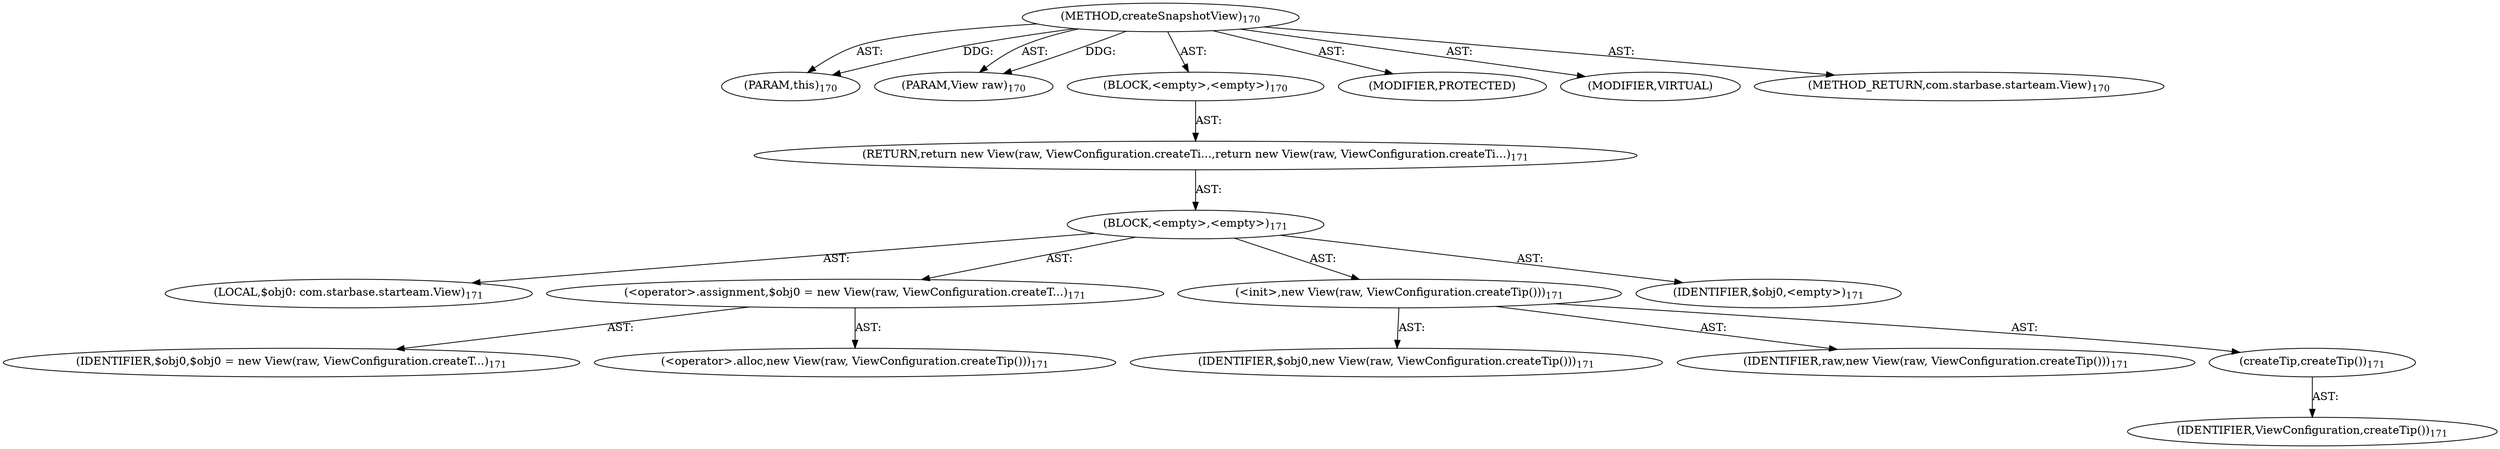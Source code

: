 digraph "createSnapshotView" {  
"111669149703" [label = <(METHOD,createSnapshotView)<SUB>170</SUB>> ]
"115964117011" [label = <(PARAM,this)<SUB>170</SUB>> ]
"115964117012" [label = <(PARAM,View raw)<SUB>170</SUB>> ]
"25769803785" [label = <(BLOCK,&lt;empty&gt;,&lt;empty&gt;)<SUB>170</SUB>> ]
"146028888066" [label = <(RETURN,return new View(raw, ViewConfiguration.createTi...,return new View(raw, ViewConfiguration.createTi...)<SUB>171</SUB>> ]
"25769803786" [label = <(BLOCK,&lt;empty&gt;,&lt;empty&gt;)<SUB>171</SUB>> ]
"94489280512" [label = <(LOCAL,$obj0: com.starbase.starteam.View)<SUB>171</SUB>> ]
"30064771099" [label = <(&lt;operator&gt;.assignment,$obj0 = new View(raw, ViewConfiguration.createT...)<SUB>171</SUB>> ]
"68719476798" [label = <(IDENTIFIER,$obj0,$obj0 = new View(raw, ViewConfiguration.createT...)<SUB>171</SUB>> ]
"30064771100" [label = <(&lt;operator&gt;.alloc,new View(raw, ViewConfiguration.createTip()))<SUB>171</SUB>> ]
"30064771101" [label = <(&lt;init&gt;,new View(raw, ViewConfiguration.createTip()))<SUB>171</SUB>> ]
"68719476799" [label = <(IDENTIFIER,$obj0,new View(raw, ViewConfiguration.createTip()))<SUB>171</SUB>> ]
"68719476800" [label = <(IDENTIFIER,raw,new View(raw, ViewConfiguration.createTip()))<SUB>171</SUB>> ]
"30064771102" [label = <(createTip,createTip())<SUB>171</SUB>> ]
"68719476801" [label = <(IDENTIFIER,ViewConfiguration,createTip())<SUB>171</SUB>> ]
"68719476802" [label = <(IDENTIFIER,$obj0,&lt;empty&gt;)<SUB>171</SUB>> ]
"133143986194" [label = <(MODIFIER,PROTECTED)> ]
"133143986195" [label = <(MODIFIER,VIRTUAL)> ]
"128849018887" [label = <(METHOD_RETURN,com.starbase.starteam.View)<SUB>170</SUB>> ]
  "111669149703" -> "115964117011"  [ label = "AST: "] 
  "111669149703" -> "115964117012"  [ label = "AST: "] 
  "111669149703" -> "25769803785"  [ label = "AST: "] 
  "111669149703" -> "133143986194"  [ label = "AST: "] 
  "111669149703" -> "133143986195"  [ label = "AST: "] 
  "111669149703" -> "128849018887"  [ label = "AST: "] 
  "25769803785" -> "146028888066"  [ label = "AST: "] 
  "146028888066" -> "25769803786"  [ label = "AST: "] 
  "25769803786" -> "94489280512"  [ label = "AST: "] 
  "25769803786" -> "30064771099"  [ label = "AST: "] 
  "25769803786" -> "30064771101"  [ label = "AST: "] 
  "25769803786" -> "68719476802"  [ label = "AST: "] 
  "30064771099" -> "68719476798"  [ label = "AST: "] 
  "30064771099" -> "30064771100"  [ label = "AST: "] 
  "30064771101" -> "68719476799"  [ label = "AST: "] 
  "30064771101" -> "68719476800"  [ label = "AST: "] 
  "30064771101" -> "30064771102"  [ label = "AST: "] 
  "30064771102" -> "68719476801"  [ label = "AST: "] 
  "111669149703" -> "115964117011"  [ label = "DDG: "] 
  "111669149703" -> "115964117012"  [ label = "DDG: "] 
}
